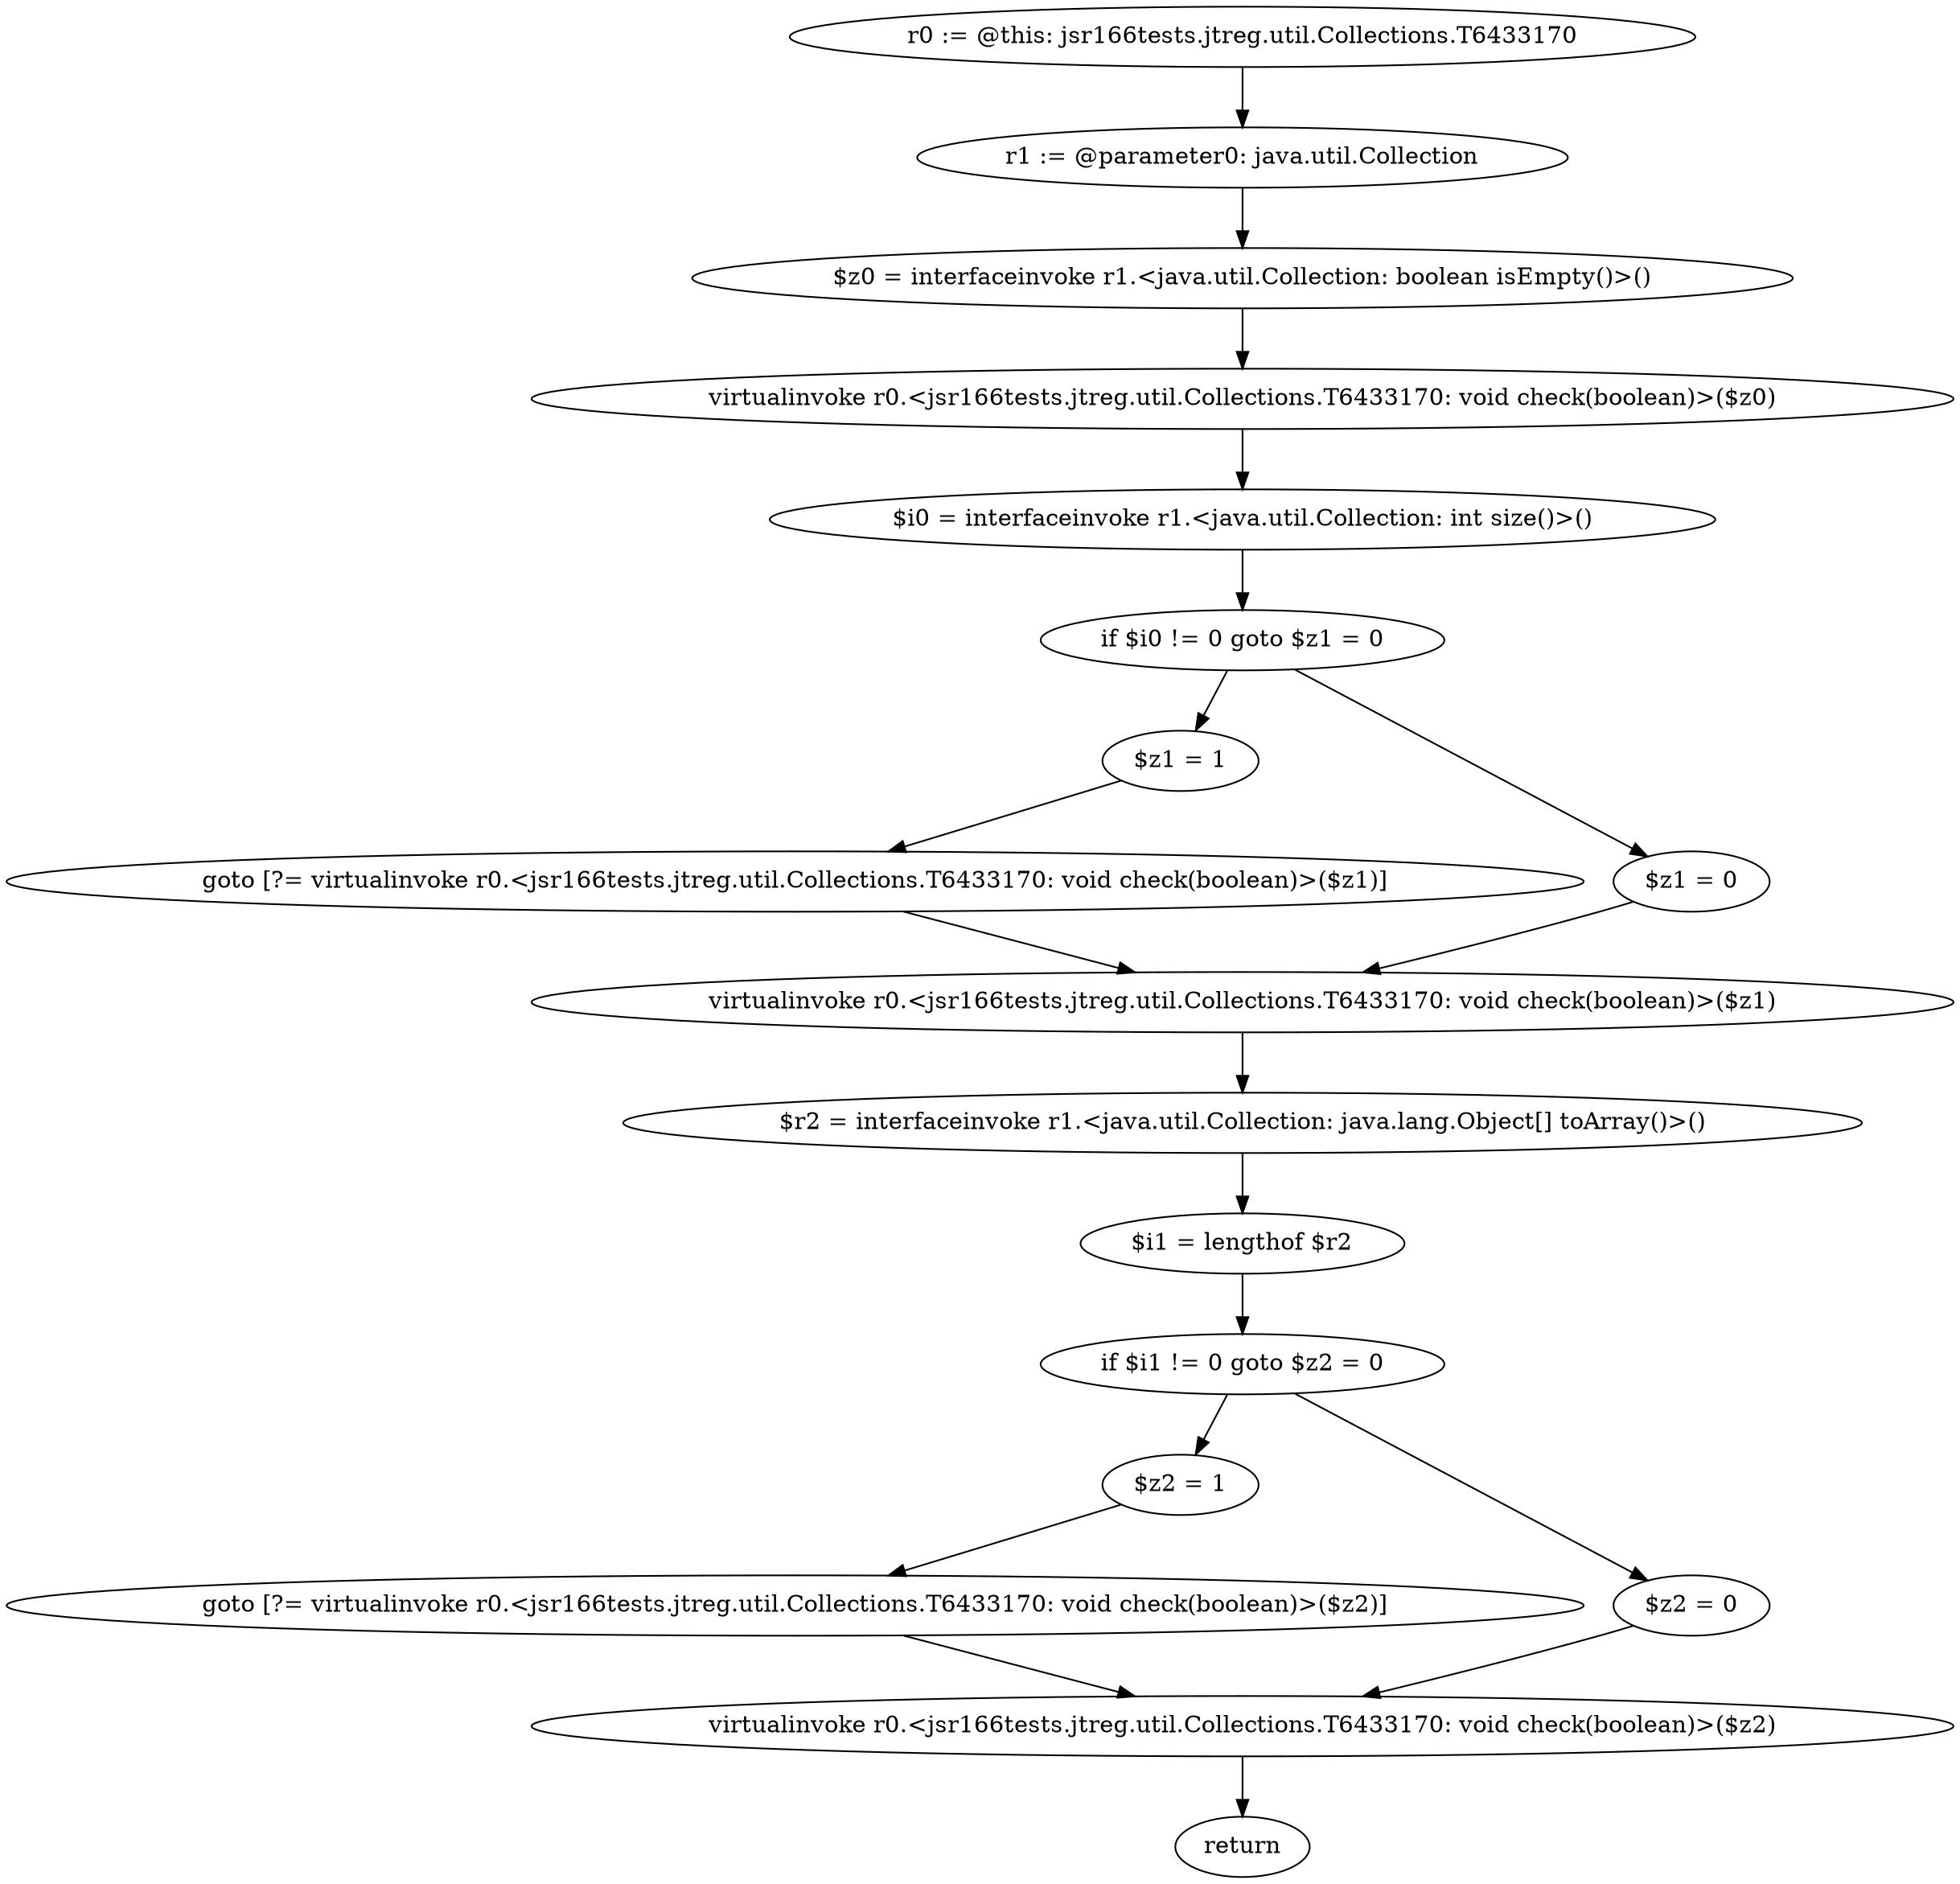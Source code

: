 digraph "unitGraph" {
    "r0 := @this: jsr166tests.jtreg.util.Collections.T6433170"
    "r1 := @parameter0: java.util.Collection"
    "$z0 = interfaceinvoke r1.<java.util.Collection: boolean isEmpty()>()"
    "virtualinvoke r0.<jsr166tests.jtreg.util.Collections.T6433170: void check(boolean)>($z0)"
    "$i0 = interfaceinvoke r1.<java.util.Collection: int size()>()"
    "if $i0 != 0 goto $z1 = 0"
    "$z1 = 1"
    "goto [?= virtualinvoke r0.<jsr166tests.jtreg.util.Collections.T6433170: void check(boolean)>($z1)]"
    "$z1 = 0"
    "virtualinvoke r0.<jsr166tests.jtreg.util.Collections.T6433170: void check(boolean)>($z1)"
    "$r2 = interfaceinvoke r1.<java.util.Collection: java.lang.Object[] toArray()>()"
    "$i1 = lengthof $r2"
    "if $i1 != 0 goto $z2 = 0"
    "$z2 = 1"
    "goto [?= virtualinvoke r0.<jsr166tests.jtreg.util.Collections.T6433170: void check(boolean)>($z2)]"
    "$z2 = 0"
    "virtualinvoke r0.<jsr166tests.jtreg.util.Collections.T6433170: void check(boolean)>($z2)"
    "return"
    "r0 := @this: jsr166tests.jtreg.util.Collections.T6433170"->"r1 := @parameter0: java.util.Collection";
    "r1 := @parameter0: java.util.Collection"->"$z0 = interfaceinvoke r1.<java.util.Collection: boolean isEmpty()>()";
    "$z0 = interfaceinvoke r1.<java.util.Collection: boolean isEmpty()>()"->"virtualinvoke r0.<jsr166tests.jtreg.util.Collections.T6433170: void check(boolean)>($z0)";
    "virtualinvoke r0.<jsr166tests.jtreg.util.Collections.T6433170: void check(boolean)>($z0)"->"$i0 = interfaceinvoke r1.<java.util.Collection: int size()>()";
    "$i0 = interfaceinvoke r1.<java.util.Collection: int size()>()"->"if $i0 != 0 goto $z1 = 0";
    "if $i0 != 0 goto $z1 = 0"->"$z1 = 1";
    "if $i0 != 0 goto $z1 = 0"->"$z1 = 0";
    "$z1 = 1"->"goto [?= virtualinvoke r0.<jsr166tests.jtreg.util.Collections.T6433170: void check(boolean)>($z1)]";
    "goto [?= virtualinvoke r0.<jsr166tests.jtreg.util.Collections.T6433170: void check(boolean)>($z1)]"->"virtualinvoke r0.<jsr166tests.jtreg.util.Collections.T6433170: void check(boolean)>($z1)";
    "$z1 = 0"->"virtualinvoke r0.<jsr166tests.jtreg.util.Collections.T6433170: void check(boolean)>($z1)";
    "virtualinvoke r0.<jsr166tests.jtreg.util.Collections.T6433170: void check(boolean)>($z1)"->"$r2 = interfaceinvoke r1.<java.util.Collection: java.lang.Object[] toArray()>()";
    "$r2 = interfaceinvoke r1.<java.util.Collection: java.lang.Object[] toArray()>()"->"$i1 = lengthof $r2";
    "$i1 = lengthof $r2"->"if $i1 != 0 goto $z2 = 0";
    "if $i1 != 0 goto $z2 = 0"->"$z2 = 1";
    "if $i1 != 0 goto $z2 = 0"->"$z2 = 0";
    "$z2 = 1"->"goto [?= virtualinvoke r0.<jsr166tests.jtreg.util.Collections.T6433170: void check(boolean)>($z2)]";
    "goto [?= virtualinvoke r0.<jsr166tests.jtreg.util.Collections.T6433170: void check(boolean)>($z2)]"->"virtualinvoke r0.<jsr166tests.jtreg.util.Collections.T6433170: void check(boolean)>($z2)";
    "$z2 = 0"->"virtualinvoke r0.<jsr166tests.jtreg.util.Collections.T6433170: void check(boolean)>($z2)";
    "virtualinvoke r0.<jsr166tests.jtreg.util.Collections.T6433170: void check(boolean)>($z2)"->"return";
}
